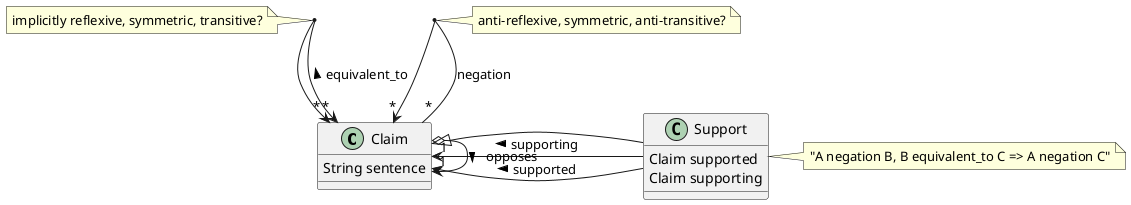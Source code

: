 @startuml

class Claim {
  String sentence
  ' String negation_sentence  (must be != sentence)
}

Claim "*" <-> "*" Claim : > equivalent_to
note  "implicitly reflexive, symmetric, transitive?" as N2
(Claim, Claim) . N2

'(Claim, Claim) . ClaimEquivalence
'ClaimEquivalenceClass o-> "*" Claim

'ClaimEquivalence "*" -> "*" ClaimEquivalence : > negation

Claim "*" -> "*" Claim : > negation
note  "anti-reflexive, symmetric, anti-transitive?" as N1
(Claim, Claim) .. N1

'Claim o-> Claim : > supports

class Support {
  Claim supported
  Claim supporting
}
note right: "A negation B, B equivalent_to C => A negation C"

Claim "1" <- Support: < supported 
Claim "1" <- Support: < supporting

Claim <|-- Support

Claim o-> Claim : > opposes
' (Claim, Claim) .. N4




@enduml

